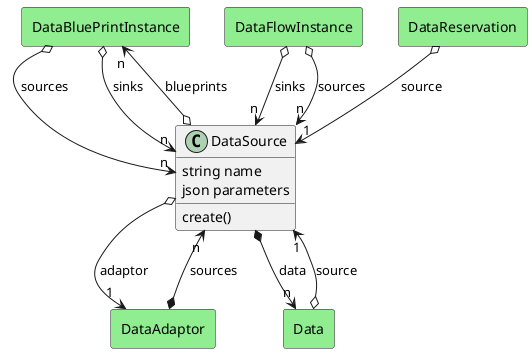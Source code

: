 @startuml

class "DataSource" as Model {
 string name
 json parameters

 create()
 
}

rectangle "DataBluePrintInstance" as DataBluePrintInstance #lightblue {
}

Model o--> "n" DataBluePrintInstance : blueprints


rectangle "DataAdaptor" as DataAdaptor #lightblue {
}

Model o--> "1" DataAdaptor : adaptor


rectangle "Data" as Data #lightblue {
}

Model *--> "n" Data : data




    rectangle "DataAdaptor" as DataAdaptor #lightgreen {
    }
    
        DataAdaptor   *--> "n" Model : "sources"
    
    rectangle "DataBluePrintInstance" as DataBluePrintInstance #lightgreen {
    }
    
        DataBluePrintInstance   o--> "n" Model : "sources"
    
    rectangle "DataBluePrintInstance" as DataBluePrintInstance #lightgreen {
    }
    
        DataBluePrintInstance   o--> "n" Model : "sinks"
    
    rectangle "DataFlowInstance" as DataFlowInstance #lightgreen {
    }
    
        DataFlowInstance   o--> "n" Model : "sinks"
    
    rectangle "DataFlowInstance" as DataFlowInstance #lightgreen {
    }
    
        DataFlowInstance   o--> "n" Model : "sources"
    
    rectangle "DataReservation" as DataReservation #lightgreen {
    }
    
        DataReservation   o--> "1" Model : "source"
    
    rectangle "Data" as Data #lightgreen {
    }
    
        Data   o--> "1" Model : "source"
    

@enduml
